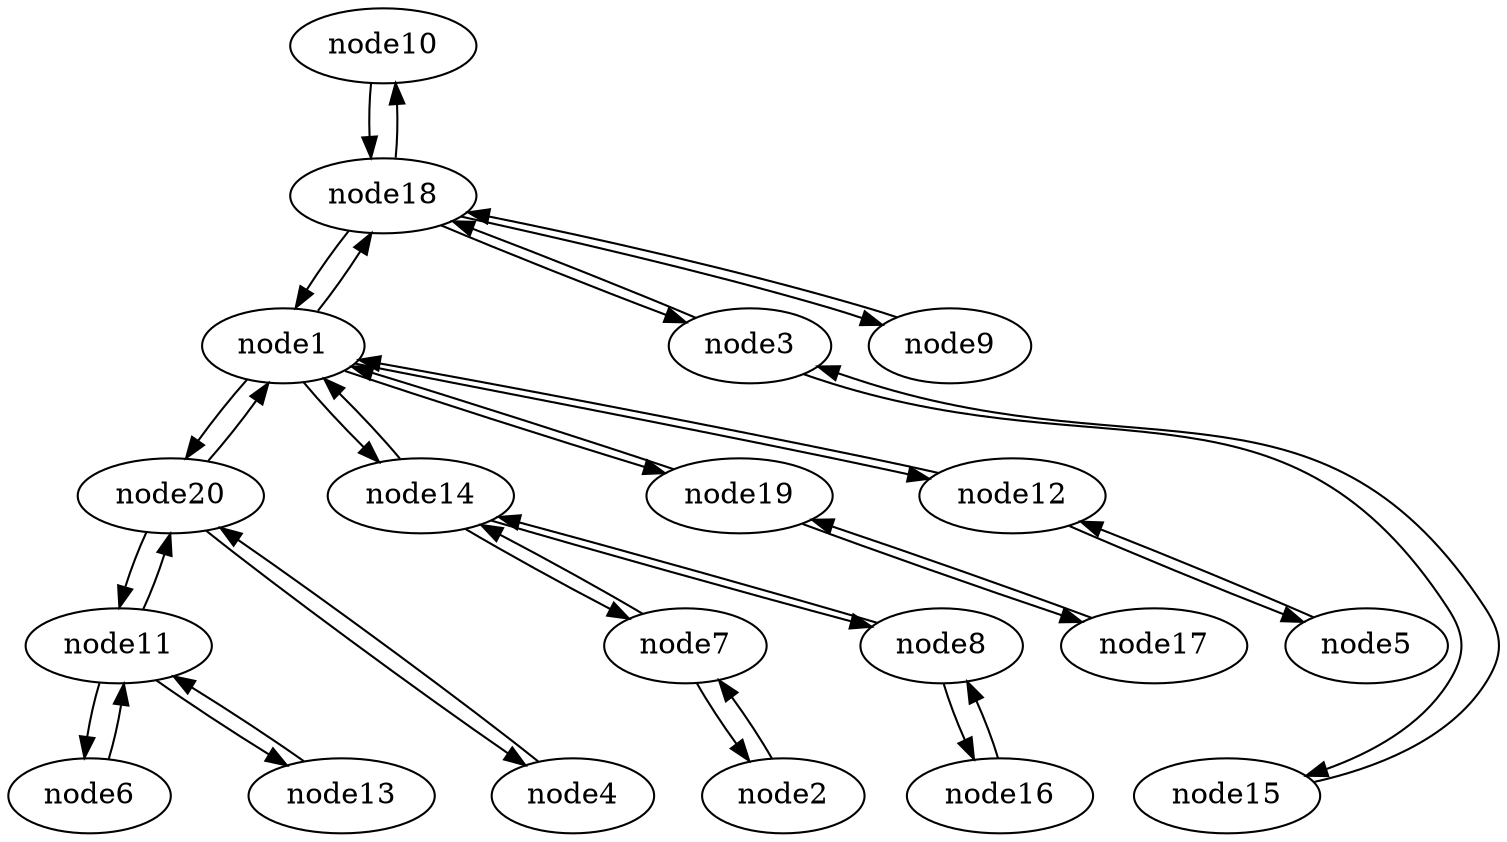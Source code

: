 strict digraph {


	"node10" [  weight=0 ];

	"node10" -> "node18" [  weight=0 ];

	"node18" [  weight=0 ];

	"node18" -> "node1" [  weight=0 ];

	"node18" -> "node3" [  weight=0 ];

	"node18" -> "node10" [  weight=0 ];

	"node18" -> "node9" [  weight=0 ];

	"node2" [  weight=0 ];

	"node2" -> "node7" [  weight=0 ];

	"node9" [  weight=0 ];

	"node9" -> "node18" [  weight=0 ];

	"node11" [  weight=0 ];

	"node11" -> "node6" [  weight=0 ];

	"node11" -> "node13" [  weight=0 ];

	"node11" -> "node20" [  weight=0 ];

	"node14" [  weight=0 ];

	"node14" -> "node7" [  weight=0 ];

	"node14" -> "node8" [  weight=0 ];

	"node14" -> "node1" [  weight=0 ];

	"node19" [  weight=0 ];

	"node19" -> "node1" [  weight=0 ];

	"node19" -> "node17" [  weight=0 ];

	"node17" [  weight=0 ];

	"node17" -> "node19" [  weight=0 ];

	"node3" [  weight=0 ];

	"node3" -> "node15" [  weight=0 ];

	"node3" -> "node18" [  weight=0 ];

	"node6" [  weight=0 ];

	"node6" -> "node11" [  weight=0 ];

	"node5" [  weight=0 ];

	"node5" -> "node12" [  weight=0 ];

	"node15" [  weight=0 ];

	"node15" -> "node3" [  weight=0 ];

	"node12" [  weight=0 ];

	"node12" -> "node1" [  weight=0 ];

	"node12" -> "node5" [  weight=0 ];

	"node20" [  weight=0 ];

	"node20" -> "node1" [  weight=0 ];

	"node20" -> "node11" [  weight=0 ];

	"node20" -> "node4" [  weight=0 ];

	"node1" [  weight=0 ];

	"node1" -> "node20" [  weight=0 ];

	"node1" -> "node12" [  weight=0 ];

	"node1" -> "node14" [  weight=0 ];

	"node1" -> "node18" [  weight=0 ];

	"node1" -> "node19" [  weight=0 ];

	"node8" [  weight=0 ];

	"node8" -> "node14" [  weight=0 ];

	"node8" -> "node16" [  weight=0 ];

	"node13" [  weight=0 ];

	"node13" -> "node11" [  weight=0 ];

	"node16" [  weight=0 ];

	"node16" -> "node8" [  weight=0 ];

	"node4" [  weight=0 ];

	"node4" -> "node20" [  weight=0 ];

	"node7" [  weight=0 ];

	"node7" -> "node14" [  weight=0 ];

	"node7" -> "node2" [  weight=0 ];

}

